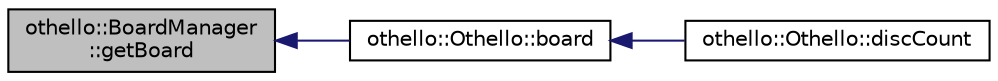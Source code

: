 digraph "othello::BoardManager::getBoard"
{
  edge [fontname="Helvetica",fontsize="10",labelfontname="Helvetica",labelfontsize="10"];
  node [fontname="Helvetica",fontsize="10",shape=record];
  rankdir="LR";
  Node1 [label="othello::BoardManager\l::getBoard",height=0.2,width=0.4,color="black", fillcolor="grey75", style="filled", fontcolor="black"];
  Node1 -> Node2 [dir="back",color="midnightblue",fontsize="10",style="solid",fontname="Helvetica"];
  Node2 [label="othello::Othello::board",height=0.2,width=0.4,color="black", fillcolor="white", style="filled",URL="$d3/d01/classothello_1_1_othello.html#a8bcbe4e6b39aa06ccde496c0a58cfc33"];
  Node2 -> Node3 [dir="back",color="midnightblue",fontsize="10",style="solid",fontname="Helvetica"];
  Node3 [label="othello::Othello::discCount",height=0.2,width=0.4,color="black", fillcolor="white", style="filled",URL="$d3/d01/classothello_1_1_othello.html#a07462c22f2b67d5156c4cc4ad749e46b"];
}
